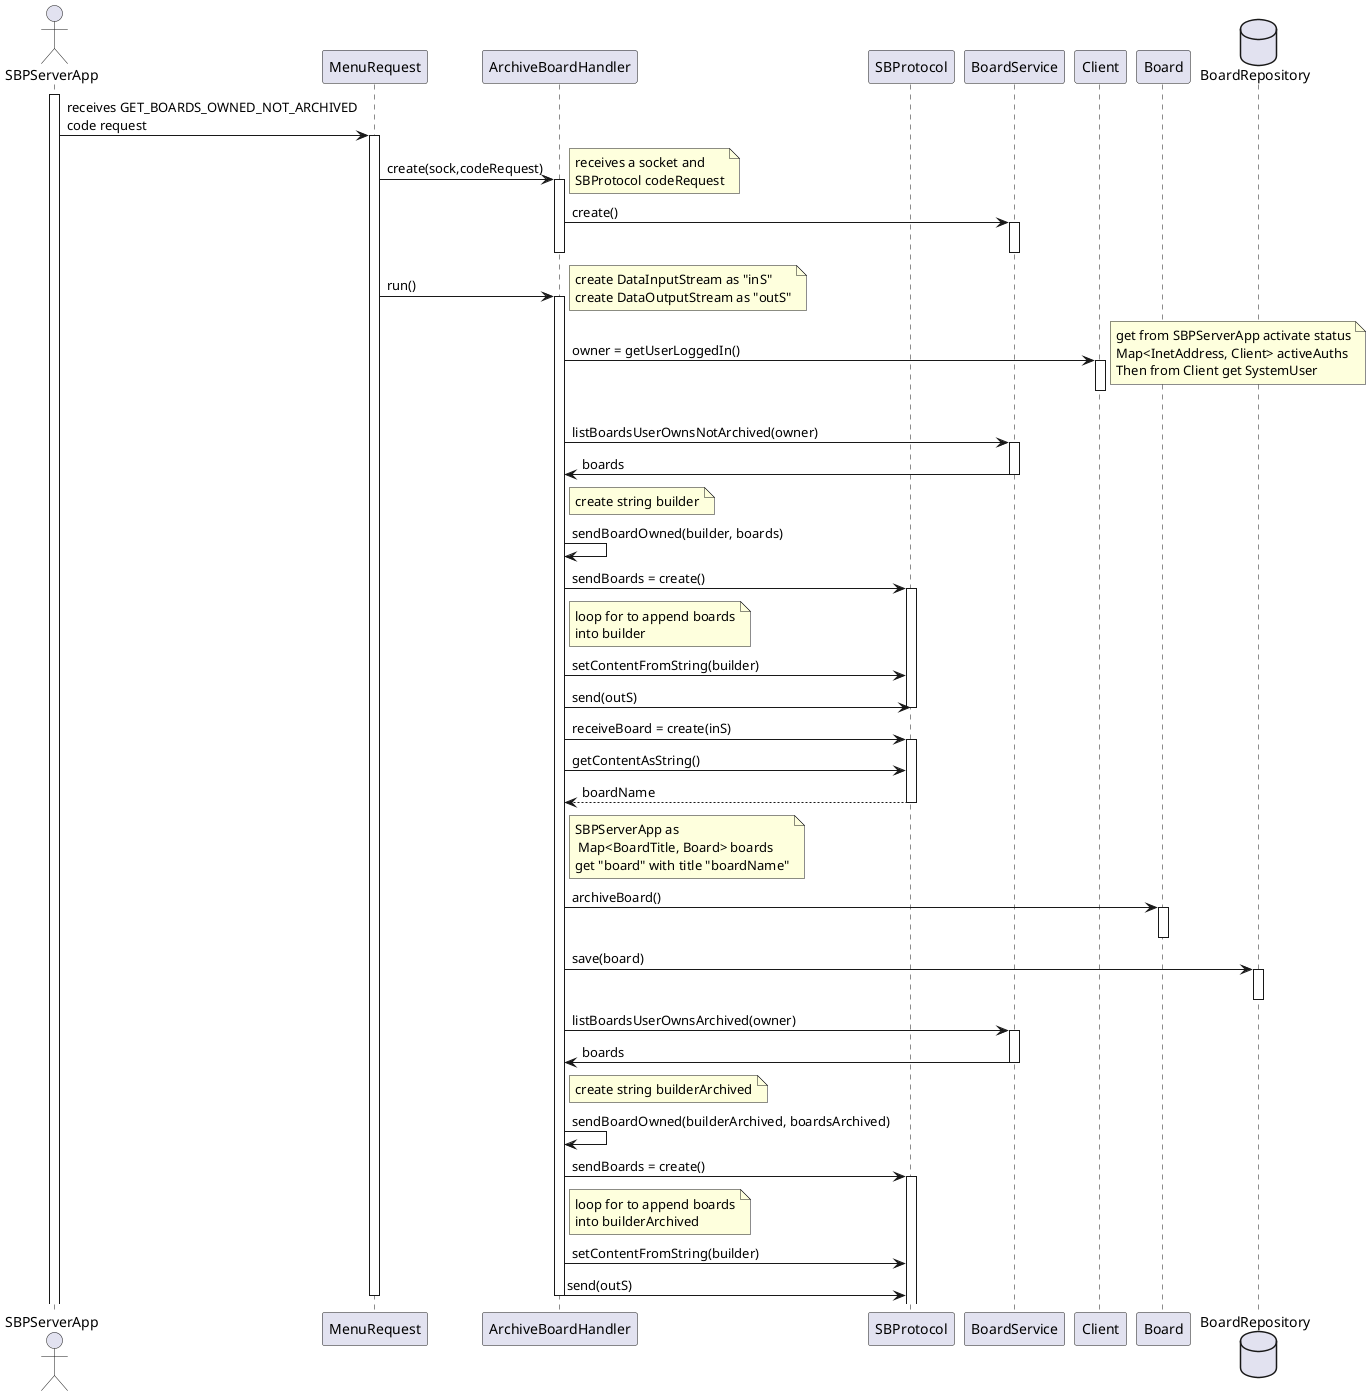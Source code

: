 @startuml

actor SBPServerApp as server

participant MenuRequest as menu
participant ArchiveBoardHandler as handler
participant SBProtocol as sbp
participant BoardService as svc
participant Client as c_user
participant Board as b
database BoardRepository as b_repository


activate server
server -> menu : receives GET_BOARDS_OWNED_NOT_ARCHIVED\ncode request
activate menu

    menu -> handler: create(sock,codeRequest)
    note right : receives a socket and\nSBProtocol codeRequest
    activate handler
        handler -> svc : create()
        activate svc
        deactivate svc
    deactivate handler
    menu -> handler : run()
    note right : create DataInputStream as "inS"\ncreate DataOutputStream as "outS"

    activate handler
        handler -> c_user : owner = getUserLoggedIn()
        note right: get from SBPServerApp activate status\nMap<InetAddress, Client> activeAuths\nThen from Client get SystemUser
        activate c_user
        deactivate c_user

        handler -> svc :listBoardsUserOwnsNotArchived(owner)
        activate svc
            svc -> handler : boards
        deactivate svc



        note right of handler :create string builder
        handler -> handler : sendBoardOwned(builder, boards)
        handler -> sbp : sendBoards = create()
        activate sbp
        note right of handler: loop for to append boards\ninto builder

        handler -> sbp : setContentFromString(builder)
        handler -> sbp : send(outS)
        deactivate sbp

        handler -> sbp : receiveBoard = create(inS)
        activate sbp
        handler -> sbp : getContentAsString()
        sbp --> handler : boardName
        deactivate sbp

        note right of handler: SBPServerApp as\n Map<BoardTitle, Board> boards\nget "board" with title "boardName"

        handler -> b : archiveBoard()
        activate b
        deactivate b

        handler -> b_repository : save(board)
        activate b_repository
        deactivate b_repository

        handler -> svc : listBoardsUserOwnsArchived(owner)
        activate svc
            svc -> handler : boards
        deactivate svc

        note right of handler :create string builderArchived
        handler -> handler : sendBoardOwned(builderArchived, boardsArchived)
        handler -> sbp : sendBoards = create()
       activate sbp
        note right of handler: loop for to append boards\ninto builderArchived

        handler -> sbp : setContentFromString(builder)
        handler -> sbp : send(outS)



    deactivate handler
deactivate menu





@enduml


